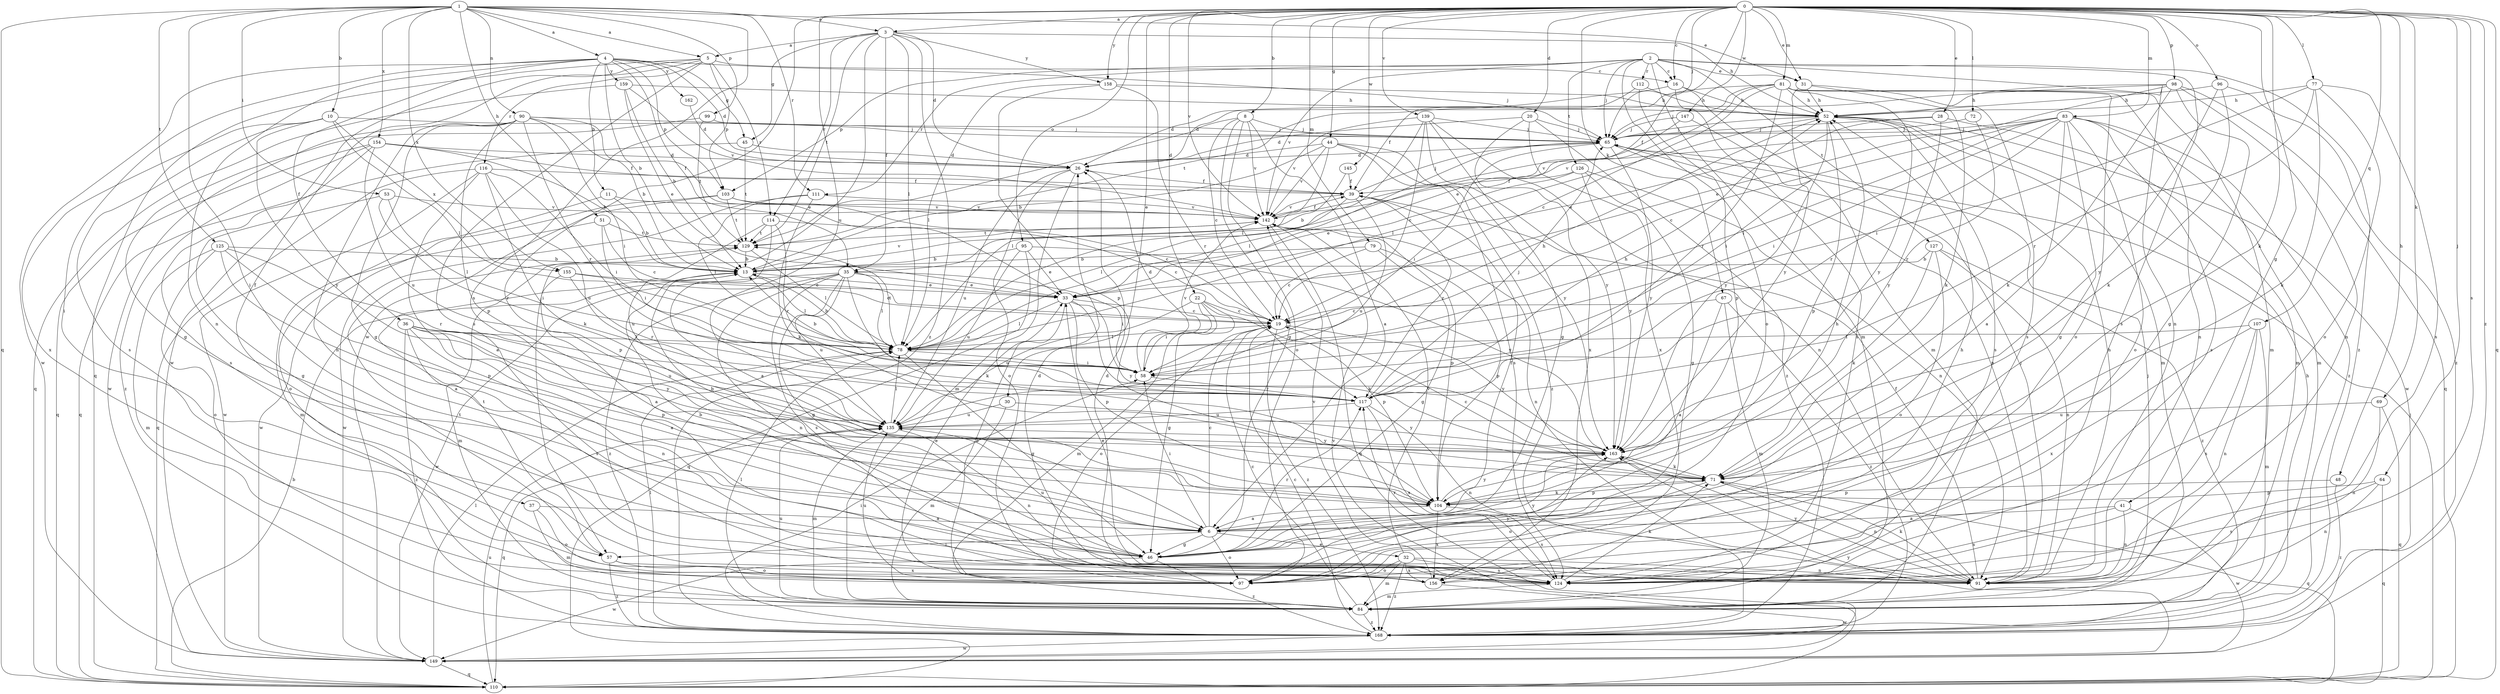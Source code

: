 strict digraph  {
0;
1;
2;
3;
4;
5;
6;
8;
10;
11;
13;
16;
19;
20;
22;
26;
28;
30;
31;
32;
33;
35;
36;
37;
39;
41;
44;
45;
46;
48;
51;
52;
53;
57;
58;
64;
65;
67;
69;
71;
72;
77;
78;
79;
81;
83;
84;
90;
91;
95;
96;
97;
98;
99;
103;
104;
107;
110;
111;
112;
114;
116;
117;
124;
125;
126;
127;
129;
135;
139;
142;
145;
147;
149;
154;
155;
156;
158;
159;
162;
163;
168;
0 -> 3  [label=a];
0 -> 8  [label=b];
0 -> 16  [label=c];
0 -> 20  [label=d];
0 -> 22  [label=d];
0 -> 28  [label=e];
0 -> 30  [label=e];
0 -> 31  [label=e];
0 -> 35  [label=f];
0 -> 41  [label=g];
0 -> 44  [label=g];
0 -> 48  [label=h];
0 -> 64  [label=j];
0 -> 65  [label=j];
0 -> 67  [label=k];
0 -> 69  [label=k];
0 -> 71  [label=k];
0 -> 72  [label=l];
0 -> 77  [label=l];
0 -> 79  [label=m];
0 -> 81  [label=m];
0 -> 83  [label=m];
0 -> 95  [label=o];
0 -> 96  [label=o];
0 -> 98  [label=p];
0 -> 107  [label=q];
0 -> 110  [label=q];
0 -> 124  [label=s];
0 -> 135  [label=u];
0 -> 139  [label=v];
0 -> 142  [label=v];
0 -> 145  [label=w];
0 -> 147  [label=w];
0 -> 149  [label=w];
0 -> 158  [label=y];
0 -> 168  [label=z];
1 -> 3  [label=a];
1 -> 4  [label=a];
1 -> 5  [label=a];
1 -> 10  [label=b];
1 -> 31  [label=e];
1 -> 51  [label=h];
1 -> 53  [label=i];
1 -> 57  [label=i];
1 -> 90  [label=n];
1 -> 99  [label=p];
1 -> 110  [label=q];
1 -> 111  [label=r];
1 -> 124  [label=s];
1 -> 125  [label=t];
1 -> 154  [label=x];
1 -> 155  [label=x];
2 -> 16  [label=c];
2 -> 31  [label=e];
2 -> 65  [label=j];
2 -> 84  [label=m];
2 -> 91  [label=n];
2 -> 97  [label=o];
2 -> 103  [label=p];
2 -> 111  [label=r];
2 -> 112  [label=r];
2 -> 124  [label=s];
2 -> 126  [label=t];
2 -> 127  [label=t];
2 -> 142  [label=v];
2 -> 168  [label=z];
3 -> 5  [label=a];
3 -> 26  [label=d];
3 -> 35  [label=f];
3 -> 45  [label=g];
3 -> 52  [label=h];
3 -> 57  [label=i];
3 -> 78  [label=l];
3 -> 114  [label=r];
3 -> 129  [label=t];
3 -> 158  [label=y];
3 -> 168  [label=z];
4 -> 11  [label=b];
4 -> 13  [label=b];
4 -> 26  [label=d];
4 -> 35  [label=f];
4 -> 36  [label=f];
4 -> 45  [label=g];
4 -> 57  [label=i];
4 -> 65  [label=j];
4 -> 91  [label=n];
4 -> 103  [label=p];
4 -> 149  [label=w];
4 -> 159  [label=y];
4 -> 162  [label=y];
5 -> 16  [label=c];
5 -> 37  [label=f];
5 -> 103  [label=p];
5 -> 110  [label=q];
5 -> 114  [label=r];
5 -> 116  [label=r];
5 -> 124  [label=s];
5 -> 149  [label=w];
6 -> 19  [label=c];
6 -> 32  [label=e];
6 -> 39  [label=f];
6 -> 46  [label=g];
6 -> 52  [label=h];
6 -> 57  [label=i];
6 -> 58  [label=i];
6 -> 97  [label=o];
8 -> 6  [label=a];
8 -> 19  [label=c];
8 -> 46  [label=g];
8 -> 65  [label=j];
8 -> 97  [label=o];
8 -> 129  [label=t];
8 -> 142  [label=v];
10 -> 65  [label=j];
10 -> 78  [label=l];
10 -> 124  [label=s];
10 -> 155  [label=x];
10 -> 156  [label=x];
10 -> 163  [label=y];
11 -> 13  [label=b];
11 -> 97  [label=o];
11 -> 142  [label=v];
13 -> 33  [label=e];
13 -> 78  [label=l];
13 -> 84  [label=m];
13 -> 142  [label=v];
16 -> 52  [label=h];
16 -> 84  [label=m];
16 -> 124  [label=s];
16 -> 129  [label=t];
19 -> 78  [label=l];
19 -> 97  [label=o];
19 -> 163  [label=y];
19 -> 168  [label=z];
20 -> 26  [label=d];
20 -> 65  [label=j];
20 -> 156  [label=x];
20 -> 163  [label=y];
20 -> 168  [label=z];
22 -> 19  [label=c];
22 -> 46  [label=g];
22 -> 58  [label=i];
22 -> 84  [label=m];
22 -> 104  [label=p];
22 -> 135  [label=u];
26 -> 39  [label=f];
26 -> 84  [label=m];
26 -> 97  [label=o];
26 -> 135  [label=u];
28 -> 33  [label=e];
28 -> 65  [label=j];
28 -> 84  [label=m];
28 -> 163  [label=y];
30 -> 84  [label=m];
30 -> 135  [label=u];
30 -> 163  [label=y];
31 -> 52  [label=h];
31 -> 71  [label=k];
31 -> 124  [label=s];
31 -> 163  [label=y];
32 -> 84  [label=m];
32 -> 91  [label=n];
32 -> 97  [label=o];
32 -> 124  [label=s];
32 -> 142  [label=v];
32 -> 156  [label=x];
32 -> 168  [label=z];
33 -> 19  [label=c];
33 -> 71  [label=k];
33 -> 78  [label=l];
33 -> 97  [label=o];
33 -> 104  [label=p];
33 -> 163  [label=y];
35 -> 33  [label=e];
35 -> 46  [label=g];
35 -> 58  [label=i];
35 -> 71  [label=k];
35 -> 78  [label=l];
35 -> 91  [label=n];
35 -> 124  [label=s];
35 -> 135  [label=u];
35 -> 149  [label=w];
35 -> 168  [label=z];
36 -> 6  [label=a];
36 -> 78  [label=l];
36 -> 91  [label=n];
36 -> 104  [label=p];
36 -> 124  [label=s];
36 -> 135  [label=u];
36 -> 163  [label=y];
36 -> 168  [label=z];
37 -> 6  [label=a];
37 -> 84  [label=m];
37 -> 97  [label=o];
39 -> 65  [label=j];
39 -> 78  [label=l];
39 -> 117  [label=r];
39 -> 135  [label=u];
39 -> 142  [label=v];
41 -> 6  [label=a];
41 -> 91  [label=n];
41 -> 124  [label=s];
41 -> 149  [label=w];
44 -> 13  [label=b];
44 -> 26  [label=d];
44 -> 78  [label=l];
44 -> 124  [label=s];
44 -> 142  [label=v];
44 -> 163  [label=y];
44 -> 168  [label=z];
45 -> 26  [label=d];
45 -> 110  [label=q];
45 -> 129  [label=t];
46 -> 13  [label=b];
46 -> 117  [label=r];
46 -> 135  [label=u];
46 -> 149  [label=w];
46 -> 163  [label=y];
46 -> 168  [label=z];
48 -> 104  [label=p];
48 -> 168  [label=z];
51 -> 19  [label=c];
51 -> 58  [label=i];
51 -> 84  [label=m];
51 -> 129  [label=t];
52 -> 65  [label=j];
52 -> 78  [label=l];
52 -> 84  [label=m];
52 -> 104  [label=p];
52 -> 124  [label=s];
52 -> 149  [label=w];
52 -> 163  [label=y];
53 -> 46  [label=g];
53 -> 78  [label=l];
53 -> 117  [label=r];
53 -> 142  [label=v];
57 -> 97  [label=o];
57 -> 129  [label=t];
57 -> 156  [label=x];
57 -> 168  [label=z];
58 -> 13  [label=b];
58 -> 26  [label=d];
58 -> 52  [label=h];
58 -> 117  [label=r];
58 -> 142  [label=v];
64 -> 91  [label=n];
64 -> 104  [label=p];
64 -> 110  [label=q];
64 -> 124  [label=s];
65 -> 26  [label=d];
65 -> 58  [label=i];
65 -> 78  [label=l];
65 -> 91  [label=n];
65 -> 163  [label=y];
67 -> 6  [label=a];
67 -> 19  [label=c];
67 -> 84  [label=m];
67 -> 168  [label=z];
69 -> 91  [label=n];
69 -> 110  [label=q];
69 -> 135  [label=u];
71 -> 19  [label=c];
71 -> 91  [label=n];
71 -> 97  [label=o];
71 -> 104  [label=p];
71 -> 110  [label=q];
72 -> 65  [label=j];
72 -> 117  [label=r];
77 -> 52  [label=h];
77 -> 58  [label=i];
77 -> 71  [label=k];
77 -> 97  [label=o];
77 -> 117  [label=r];
77 -> 124  [label=s];
78 -> 13  [label=b];
78 -> 46  [label=g];
78 -> 58  [label=i];
78 -> 129  [label=t];
79 -> 13  [label=b];
79 -> 19  [label=c];
79 -> 46  [label=g];
79 -> 104  [label=p];
81 -> 19  [label=c];
81 -> 26  [label=d];
81 -> 33  [label=e];
81 -> 52  [label=h];
81 -> 65  [label=j];
81 -> 84  [label=m];
81 -> 91  [label=n];
81 -> 97  [label=o];
81 -> 117  [label=r];
81 -> 163  [label=y];
83 -> 6  [label=a];
83 -> 19  [label=c];
83 -> 46  [label=g];
83 -> 58  [label=i];
83 -> 65  [label=j];
83 -> 78  [label=l];
83 -> 84  [label=m];
83 -> 97  [label=o];
83 -> 117  [label=r];
83 -> 124  [label=s];
83 -> 142  [label=v];
83 -> 168  [label=z];
84 -> 19  [label=c];
84 -> 65  [label=j];
84 -> 78  [label=l];
84 -> 135  [label=u];
84 -> 168  [label=z];
90 -> 13  [label=b];
90 -> 33  [label=e];
90 -> 46  [label=g];
90 -> 58  [label=i];
90 -> 65  [label=j];
90 -> 91  [label=n];
90 -> 104  [label=p];
90 -> 117  [label=r];
90 -> 149  [label=w];
91 -> 33  [label=e];
91 -> 39  [label=f];
91 -> 52  [label=h];
91 -> 65  [label=j];
91 -> 71  [label=k];
91 -> 163  [label=y];
95 -> 13  [label=b];
95 -> 33  [label=e];
95 -> 110  [label=q];
95 -> 135  [label=u];
95 -> 163  [label=y];
96 -> 52  [label=h];
96 -> 71  [label=k];
96 -> 163  [label=y];
96 -> 168  [label=z];
97 -> 33  [label=e];
97 -> 135  [label=u];
97 -> 163  [label=y];
98 -> 26  [label=d];
98 -> 33  [label=e];
98 -> 46  [label=g];
98 -> 52  [label=h];
98 -> 71  [label=k];
98 -> 91  [label=n];
98 -> 110  [label=q];
99 -> 46  [label=g];
99 -> 65  [label=j];
99 -> 129  [label=t];
103 -> 19  [label=c];
103 -> 104  [label=p];
103 -> 129  [label=t];
103 -> 142  [label=v];
103 -> 149  [label=w];
104 -> 6  [label=a];
104 -> 13  [label=b];
104 -> 71  [label=k];
104 -> 124  [label=s];
104 -> 156  [label=x];
104 -> 163  [label=y];
107 -> 78  [label=l];
107 -> 84  [label=m];
107 -> 91  [label=n];
107 -> 124  [label=s];
107 -> 156  [label=x];
110 -> 13  [label=b];
110 -> 65  [label=j];
110 -> 135  [label=u];
111 -> 71  [label=k];
111 -> 78  [label=l];
111 -> 142  [label=v];
111 -> 149  [label=w];
112 -> 39  [label=f];
112 -> 52  [label=h];
112 -> 104  [label=p];
114 -> 6  [label=a];
114 -> 19  [label=c];
114 -> 117  [label=r];
114 -> 129  [label=t];
114 -> 135  [label=u];
116 -> 6  [label=a];
116 -> 39  [label=f];
116 -> 58  [label=i];
116 -> 71  [label=k];
116 -> 110  [label=q];
116 -> 135  [label=u];
116 -> 149  [label=w];
117 -> 52  [label=h];
117 -> 65  [label=j];
117 -> 91  [label=n];
117 -> 124  [label=s];
117 -> 135  [label=u];
124 -> 26  [label=d];
124 -> 71  [label=k];
124 -> 84  [label=m];
124 -> 117  [label=r];
125 -> 6  [label=a];
125 -> 13  [label=b];
125 -> 84  [label=m];
125 -> 97  [label=o];
125 -> 104  [label=p];
125 -> 117  [label=r];
126 -> 33  [label=e];
126 -> 39  [label=f];
126 -> 46  [label=g];
126 -> 91  [label=n];
126 -> 163  [label=y];
127 -> 13  [label=b];
127 -> 71  [label=k];
127 -> 91  [label=n];
127 -> 97  [label=o];
127 -> 168  [label=z];
129 -> 13  [label=b];
129 -> 78  [label=l];
135 -> 78  [label=l];
135 -> 84  [label=m];
135 -> 91  [label=n];
135 -> 110  [label=q];
135 -> 163  [label=y];
139 -> 19  [label=c];
139 -> 46  [label=g];
139 -> 65  [label=j];
139 -> 78  [label=l];
139 -> 91  [label=n];
139 -> 142  [label=v];
139 -> 156  [label=x];
142 -> 39  [label=f];
142 -> 91  [label=n];
142 -> 104  [label=p];
142 -> 110  [label=q];
142 -> 129  [label=t];
145 -> 13  [label=b];
145 -> 39  [label=f];
147 -> 58  [label=i];
147 -> 65  [label=j];
147 -> 142  [label=v];
149 -> 78  [label=l];
149 -> 110  [label=q];
149 -> 142  [label=v];
149 -> 163  [label=y];
154 -> 13  [label=b];
154 -> 26  [label=d];
154 -> 39  [label=f];
154 -> 110  [label=q];
154 -> 124  [label=s];
154 -> 135  [label=u];
154 -> 168  [label=z];
155 -> 6  [label=a];
155 -> 19  [label=c];
155 -> 33  [label=e];
155 -> 117  [label=r];
156 -> 26  [label=d];
156 -> 52  [label=h];
156 -> 129  [label=t];
156 -> 142  [label=v];
156 -> 149  [label=w];
158 -> 52  [label=h];
158 -> 78  [label=l];
158 -> 104  [label=p];
158 -> 117  [label=r];
159 -> 13  [label=b];
159 -> 33  [label=e];
159 -> 52  [label=h];
159 -> 110  [label=q];
159 -> 142  [label=v];
162 -> 26  [label=d];
163 -> 71  [label=k];
168 -> 19  [label=c];
168 -> 52  [label=h];
168 -> 58  [label=i];
168 -> 78  [label=l];
168 -> 149  [label=w];
}
